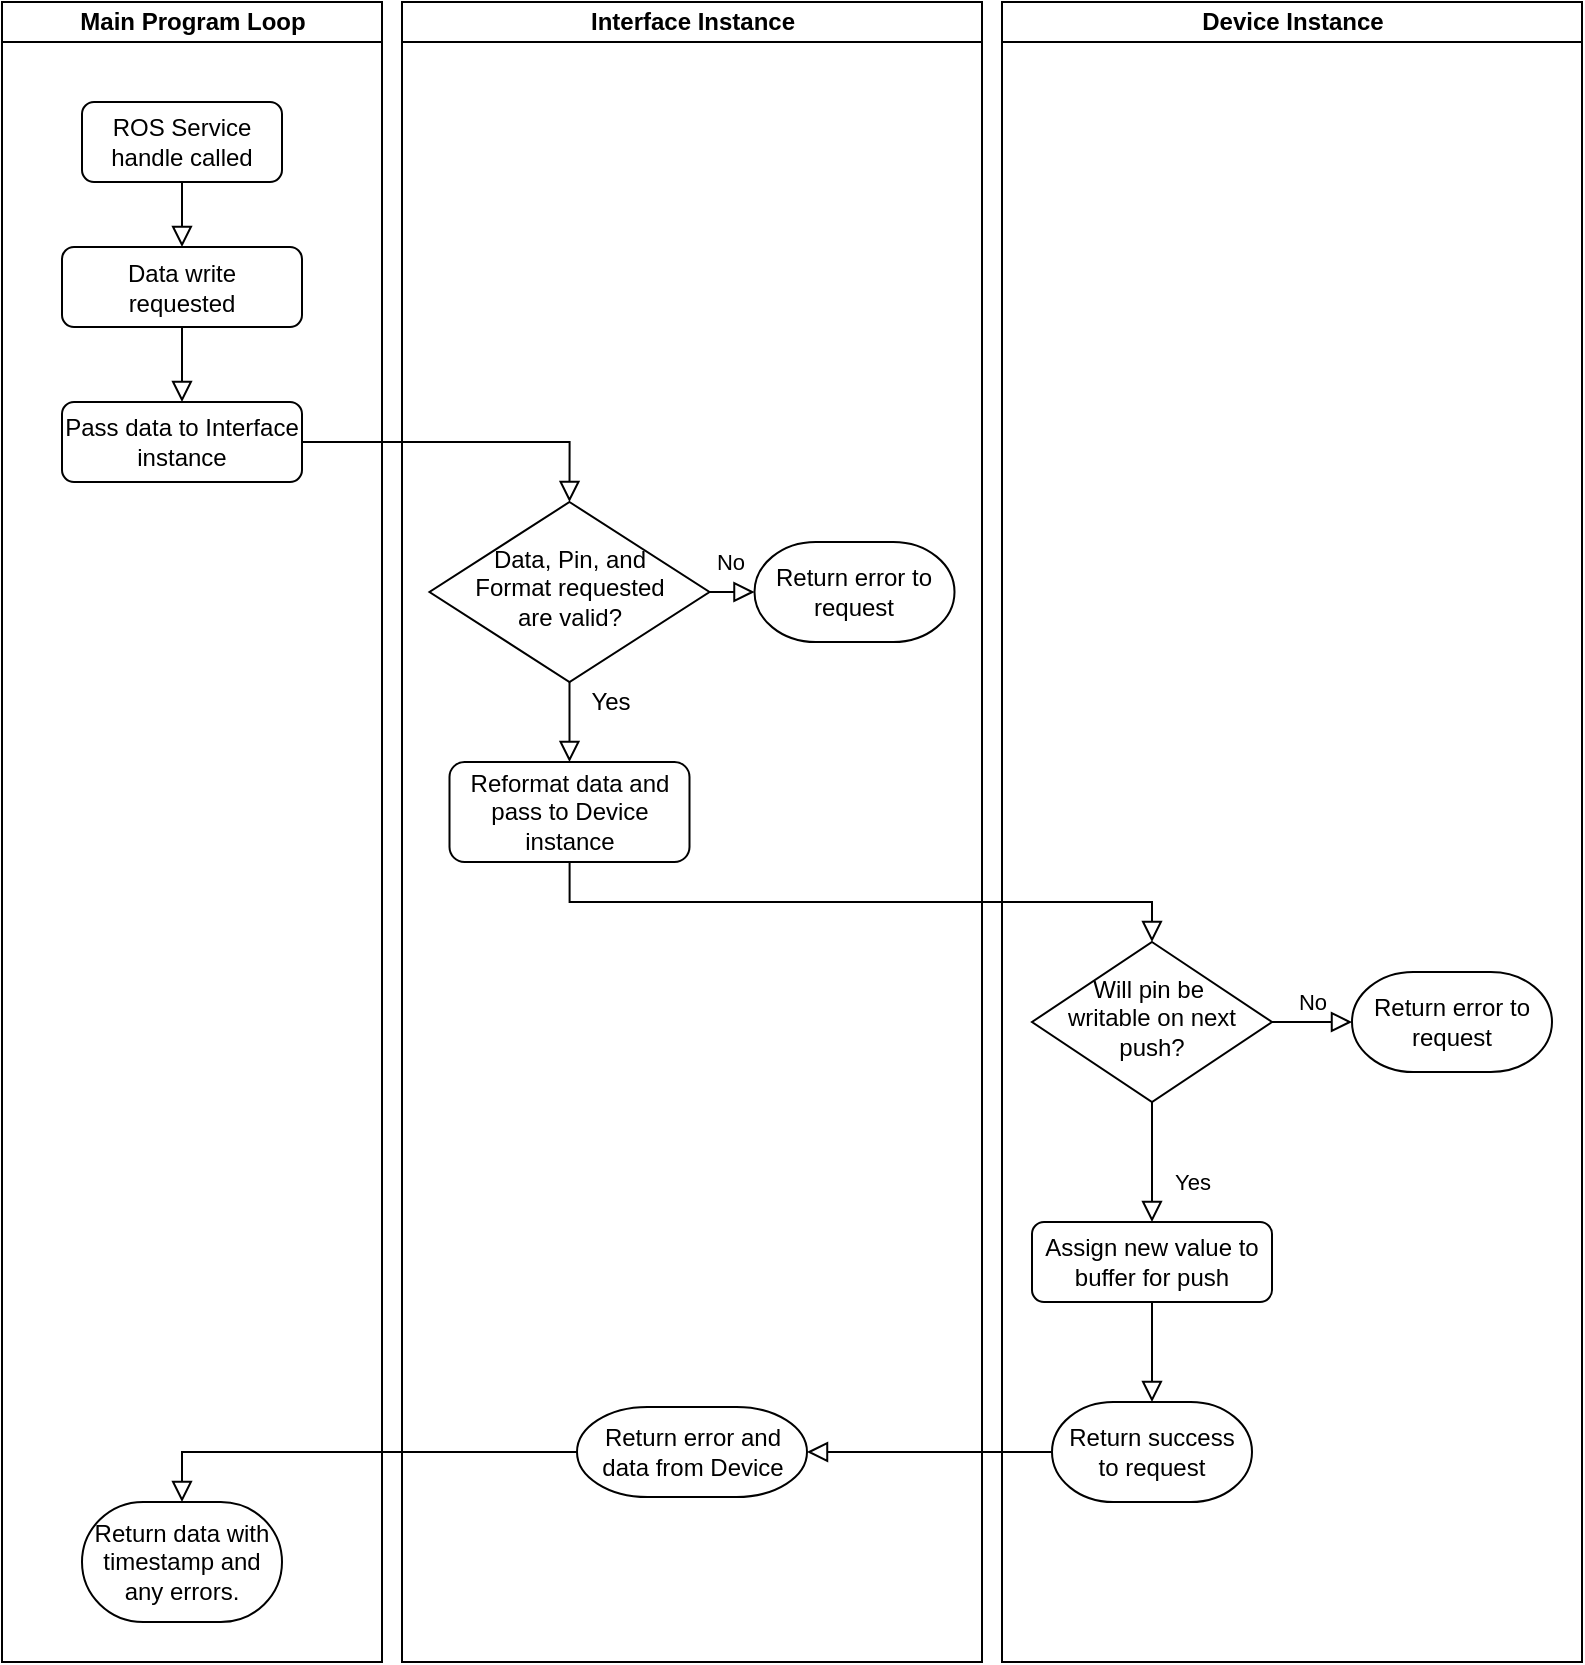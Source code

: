 <mxfile version="13.6.2" type="device" pages="3"><diagram id="C5RBs43oDa-KdzZeNtuy" name="Data Write Flow"><mxGraphModel dx="2170" dy="1275" grid="1" gridSize="10" guides="1" tooltips="1" connect="1" arrows="1" fold="1" page="1" pageScale="1" pageWidth="827" pageHeight="1169" math="0" shadow="0"><root><mxCell id="WIyWlLk6GJQsqaUBKTNV-0"/><mxCell id="WIyWlLk6GJQsqaUBKTNV-1" parent="WIyWlLk6GJQsqaUBKTNV-0"/><mxCell id="DeLUa7oIe7C9fuhcrCCx-3" value="" style="edgeStyle=orthogonalEdgeStyle;rounded=0;orthogonalLoop=1;jettySize=auto;html=1;entryX=0.5;entryY=0;entryDx=0;entryDy=0;endArrow=block;endFill=0;endSize=8;exitX=1;exitY=0.5;exitDx=0;exitDy=0;" edge="1" parent="WIyWlLk6GJQsqaUBKTNV-1" source="DeLUa7oIe7C9fuhcrCCx-2" target="WIyWlLk6GJQsqaUBKTNV-6"><mxGeometry relative="1" as="geometry"><Array as="points"><mxPoint x="303" y="240"/></Array></mxGeometry></mxCell><mxCell id="DeLUa7oIe7C9fuhcrCCx-9" value="" style="edgeStyle=orthogonalEdgeStyle;rounded=0;orthogonalLoop=1;jettySize=auto;html=1;endArrow=block;endFill=0;endSize=8;entryX=0.5;entryY=0;entryDx=0;entryDy=0;" edge="1" parent="WIyWlLk6GJQsqaUBKTNV-1" source="DeLUa7oIe7C9fuhcrCCx-7" target="WIyWlLk6GJQsqaUBKTNV-10"><mxGeometry relative="1" as="geometry"><Array as="points"><mxPoint x="303" y="470"/><mxPoint x="594" y="470"/></Array></mxGeometry></mxCell><mxCell id="nLPDD1OibRZG-Seev7pX-6" value="Device Instance" style="swimlane;html=1;startSize=20;horizontal=1;containerType=tree;strokeWidth=1;" vertex="1" parent="WIyWlLk6GJQsqaUBKTNV-1"><mxGeometry x="519" y="20" width="290" height="830" as="geometry"/></mxCell><mxCell id="WIyWlLk6GJQsqaUBKTNV-10" value="Will pin be&amp;nbsp;&lt;br&gt;writable on next push?" style="rhombus;whiteSpace=wrap;html=1;shadow=0;fontFamily=Helvetica;fontSize=12;align=center;strokeWidth=1;spacing=6;spacingTop=-4;" parent="nLPDD1OibRZG-Seev7pX-6" vertex="1"><mxGeometry x="15" y="470" width="120" height="80" as="geometry"/></mxCell><mxCell id="WIyWlLk6GJQsqaUBKTNV-11" value="Assign new value to buffer for push" style="rounded=1;whiteSpace=wrap;html=1;fontSize=12;glass=0;strokeWidth=1;shadow=0;" parent="nLPDD1OibRZG-Seev7pX-6" vertex="1"><mxGeometry x="15" y="610" width="120" height="40" as="geometry"/></mxCell><mxCell id="WIyWlLk6GJQsqaUBKTNV-8" value="Yes" style="rounded=0;html=1;jettySize=auto;orthogonalLoop=1;fontSize=11;endArrow=block;endFill=0;endSize=8;strokeWidth=1;shadow=0;labelBackgroundColor=none;edgeStyle=orthogonalEdgeStyle;" parent="nLPDD1OibRZG-Seev7pX-6" source="WIyWlLk6GJQsqaUBKTNV-10" target="WIyWlLk6GJQsqaUBKTNV-11" edge="1"><mxGeometry x="0.333" y="20" relative="1" as="geometry"><mxPoint as="offset"/></mxGeometry></mxCell><mxCell id="DeLUa7oIe7C9fuhcrCCx-14" value="&lt;span&gt;Return success &lt;br&gt;to request&lt;/span&gt;" style="strokeWidth=1;html=1;shape=mxgraph.flowchart.terminator;whiteSpace=wrap;" vertex="1" parent="nLPDD1OibRZG-Seev7pX-6"><mxGeometry x="25" y="700" width="100" height="50" as="geometry"/></mxCell><mxCell id="DeLUa7oIe7C9fuhcrCCx-15" value="" style="edgeStyle=orthogonalEdgeStyle;rounded=0;orthogonalLoop=1;jettySize=auto;html=1;endArrow=block;endFill=0;endSize=8;" edge="1" parent="nLPDD1OibRZG-Seev7pX-6" source="WIyWlLk6GJQsqaUBKTNV-11" target="DeLUa7oIe7C9fuhcrCCx-14"><mxGeometry relative="1" as="geometry"/></mxCell><mxCell id="DeLUa7oIe7C9fuhcrCCx-12" value="&lt;span&gt;Return error to request&lt;/span&gt;" style="strokeWidth=1;html=1;shape=mxgraph.flowchart.terminator;whiteSpace=wrap;" vertex="1" parent="nLPDD1OibRZG-Seev7pX-6"><mxGeometry x="175" y="485" width="100" height="50" as="geometry"/></mxCell><mxCell id="WIyWlLk6GJQsqaUBKTNV-9" value="No" style="edgeStyle=orthogonalEdgeStyle;rounded=0;html=1;jettySize=auto;orthogonalLoop=1;fontSize=11;endArrow=block;endFill=0;endSize=8;strokeWidth=1;shadow=0;labelBackgroundColor=none;entryX=0;entryY=0.5;entryDx=0;entryDy=0;entryPerimeter=0;" parent="nLPDD1OibRZG-Seev7pX-6" source="WIyWlLk6GJQsqaUBKTNV-10" target="DeLUa7oIe7C9fuhcrCCx-12" edge="1"><mxGeometry y="10" relative="1" as="geometry"><mxPoint as="offset"/><mxPoint x="175" y="510" as="targetPoint"/></mxGeometry></mxCell><mxCell id="nLPDD1OibRZG-Seev7pX-10" value="Interface Instance" style="swimlane;html=1;startSize=20;horizontal=1;containerType=tree;strokeWidth=1;" vertex="1" parent="WIyWlLk6GJQsqaUBKTNV-1"><mxGeometry x="219" y="20" width="290" height="830" as="geometry"/></mxCell><mxCell id="DeLUa7oIe7C9fuhcrCCx-7" value="Reformat data and pass to Device instance" style="rounded=1;whiteSpace=wrap;html=1;fontSize=12;glass=0;strokeWidth=1;shadow=0;" vertex="1" parent="nLPDD1OibRZG-Seev7pX-10"><mxGeometry x="23.75" y="380" width="120" height="50" as="geometry"/></mxCell><mxCell id="DeLUa7oIe7C9fuhcrCCx-10" value="Yes" style="text;html=1;align=center;verticalAlign=middle;resizable=0;points=[];autosize=1;" vertex="1" parent="nLPDD1OibRZG-Seev7pX-10"><mxGeometry x="83.75" y="340" width="40" height="20" as="geometry"/></mxCell><mxCell id="DeLUa7oIe7C9fuhcrCCx-5" value="&lt;span&gt;Return error to request&lt;/span&gt;" style="strokeWidth=1;html=1;shape=mxgraph.flowchart.terminator;whiteSpace=wrap;" vertex="1" parent="nLPDD1OibRZG-Seev7pX-10"><mxGeometry x="176.25" y="270" width="100" height="50" as="geometry"/></mxCell><mxCell id="WIyWlLk6GJQsqaUBKTNV-6" value="Data, Pin, and &lt;br&gt;Format requested &lt;br&gt;are valid?" style="rhombus;whiteSpace=wrap;html=1;shadow=0;fontFamily=Helvetica;fontSize=12;align=center;strokeWidth=1;spacing=6;spacingTop=-4;" parent="nLPDD1OibRZG-Seev7pX-10" vertex="1"><mxGeometry x="13.75" y="250" width="140" height="90" as="geometry"/></mxCell><mxCell id="DeLUa7oIe7C9fuhcrCCx-16" style="edgeStyle=orthogonalEdgeStyle;rounded=0;orthogonalLoop=1;jettySize=auto;html=1;exitX=0.5;exitY=1;exitDx=0;exitDy=0;entryX=0.5;entryY=0;entryDx=0;entryDy=0;endArrow=block;endFill=0;endSize=8;" edge="1" parent="nLPDD1OibRZG-Seev7pX-10" source="WIyWlLk6GJQsqaUBKTNV-6" target="DeLUa7oIe7C9fuhcrCCx-7"><mxGeometry relative="1" as="geometry"/></mxCell><mxCell id="WIyWlLk6GJQsqaUBKTNV-5" value="No" style="edgeStyle=orthogonalEdgeStyle;rounded=0;html=1;jettySize=auto;orthogonalLoop=1;fontSize=11;endArrow=block;endFill=0;endSize=8;strokeWidth=1;shadow=0;labelBackgroundColor=none;entryX=0;entryY=0.5;entryDx=0;entryDy=0;entryPerimeter=0;" parent="nLPDD1OibRZG-Seev7pX-10" source="WIyWlLk6GJQsqaUBKTNV-6" target="DeLUa7oIe7C9fuhcrCCx-5" edge="1"><mxGeometry x="-0.111" y="15" relative="1" as="geometry"><mxPoint as="offset"/><mxPoint x="173.75" y="290" as="targetPoint"/><Array as="points"><mxPoint x="163.75" y="295"/><mxPoint x="163.75" y="295"/></Array></mxGeometry></mxCell><mxCell id="nLPDD1OibRZG-Seev7pX-16" value="Return error and data from Device" style="strokeWidth=1;html=1;shape=mxgraph.flowchart.terminator;whiteSpace=wrap;" vertex="1" parent="nLPDD1OibRZG-Seev7pX-10"><mxGeometry x="87.5" y="702.5" width="115" height="45" as="geometry"/></mxCell><mxCell id="nLPDD1OibRZG-Seev7pX-11" value="Main Program Loop" style="swimlane;html=1;startSize=20;horizontal=1;containerType=tree;strokeWidth=1;" vertex="1" parent="WIyWlLk6GJQsqaUBKTNV-1"><mxGeometry x="19" y="20" width="190" height="830" as="geometry"/></mxCell><mxCell id="WIyWlLk6GJQsqaUBKTNV-3" value="Data write &lt;br&gt;requested" style="rounded=1;whiteSpace=wrap;html=1;fontSize=12;glass=0;strokeWidth=1;shadow=0;" parent="nLPDD1OibRZG-Seev7pX-11" vertex="1"><mxGeometry x="30" y="122.5" width="120" height="40" as="geometry"/></mxCell><mxCell id="DeLUa7oIe7C9fuhcrCCx-2" value="Pass data to Interface instance" style="rounded=1;whiteSpace=wrap;html=1;fontSize=12;glass=0;strokeWidth=1;shadow=0;" vertex="1" parent="nLPDD1OibRZG-Seev7pX-11"><mxGeometry x="30" y="200" width="120" height="40" as="geometry"/></mxCell><mxCell id="WIyWlLk6GJQsqaUBKTNV-2" value="" style="rounded=0;html=1;jettySize=auto;orthogonalLoop=1;fontSize=11;endArrow=block;endFill=0;endSize=8;strokeWidth=1;shadow=0;labelBackgroundColor=none;edgeStyle=orthogonalEdgeStyle;entryX=0.5;entryY=0;entryDx=0;entryDy=0;" parent="nLPDD1OibRZG-Seev7pX-11" source="WIyWlLk6GJQsqaUBKTNV-3" target="DeLUa7oIe7C9fuhcrCCx-2" edge="1"><mxGeometry relative="1" as="geometry"/></mxCell><mxCell id="SHiFq1FtoAzctWsF6L6v-5" value="" style="edgeStyle=orthogonalEdgeStyle;rounded=0;orthogonalLoop=1;jettySize=auto;html=1;endArrow=block;endFill=0;endSize=8;" edge="1" parent="nLPDD1OibRZG-Seev7pX-11" source="SHiFq1FtoAzctWsF6L6v-4" target="WIyWlLk6GJQsqaUBKTNV-3"><mxGeometry relative="1" as="geometry"/></mxCell><mxCell id="SHiFq1FtoAzctWsF6L6v-4" value="&lt;font style=&quot;font-size: 12px&quot;&gt;ROS Service handle called&lt;/font&gt;" style="rounded=1;whiteSpace=wrap;html=1;fontSize=12;glass=0;strokeWidth=1;shadow=0;" vertex="1" parent="nLPDD1OibRZG-Seev7pX-11"><mxGeometry x="40" y="50" width="100" height="40" as="geometry"/></mxCell><mxCell id="WM6rWfQTaOyJk6AY6tzo-0" value="Return data with timestamp and any errors." style="strokeWidth=1;html=1;shape=mxgraph.flowchart.terminator;whiteSpace=wrap;" vertex="1" parent="nLPDD1OibRZG-Seev7pX-11"><mxGeometry x="40" y="750" width="100" height="60" as="geometry"/></mxCell><mxCell id="nLPDD1OibRZG-Seev7pX-17" style="edgeStyle=orthogonalEdgeStyle;rounded=0;orthogonalLoop=1;jettySize=auto;html=1;exitX=0;exitY=0.5;exitDx=0;exitDy=0;exitPerimeter=0;entryX=1;entryY=0.5;entryDx=0;entryDy=0;entryPerimeter=0;endArrow=block;endFill=0;endSize=8;" edge="1" parent="WIyWlLk6GJQsqaUBKTNV-1" source="DeLUa7oIe7C9fuhcrCCx-14" target="nLPDD1OibRZG-Seev7pX-16"><mxGeometry relative="1" as="geometry"/></mxCell><mxCell id="nLPDD1OibRZG-Seev7pX-18" style="edgeStyle=orthogonalEdgeStyle;rounded=0;orthogonalLoop=1;jettySize=auto;html=1;exitX=0;exitY=0.5;exitDx=0;exitDy=0;exitPerimeter=0;entryX=0.5;entryY=0;entryDx=0;entryDy=0;entryPerimeter=0;endArrow=block;endFill=0;endSize=8;" edge="1" parent="WIyWlLk6GJQsqaUBKTNV-1" source="nLPDD1OibRZG-Seev7pX-16" target="WM6rWfQTaOyJk6AY6tzo-0"><mxGeometry relative="1" as="geometry"/></mxCell></root></mxGraphModel></diagram><diagram id="7UyG7s9sv0MaSWSEHI3l" name="Data Read Flow"><mxGraphModel dx="1736" dy="1020" grid="1" gridSize="10" guides="1" tooltips="1" connect="1" arrows="1" fold="1" page="1" pageScale="1" pageWidth="850" pageHeight="1100" math="0" shadow="0"><root><mxCell id="qUM6vJvkaSivTiNrEBhm-0"/><mxCell id="qUM6vJvkaSivTiNrEBhm-1" parent="qUM6vJvkaSivTiNrEBhm-0"/><mxCell id="TQ2QG67Ec3sofB92-NFw-0" value="Device Instance" style="swimlane;html=1;startSize=20;horizontal=1;containerType=tree;strokeWidth=1;" vertex="1" parent="qUM6vJvkaSivTiNrEBhm-1"><mxGeometry x="500" y="20" width="160" height="680" as="geometry"/></mxCell><mxCell id="8R-YU4eR3_GFduTJnbr5-18" value="&lt;span&gt;Return data from read buffer&lt;/span&gt;" style="strokeWidth=1;html=1;shape=mxgraph.flowchart.terminator;whiteSpace=wrap;" vertex="1" parent="TQ2QG67Ec3sofB92-NFw-0"><mxGeometry x="30" y="390" width="100" height="50" as="geometry"/></mxCell><mxCell id="TQ2QG67Ec3sofB92-NFw-4" value="Interface Instance" style="swimlane;html=1;startSize=20;horizontal=1;containerType=tree;strokeWidth=1;" vertex="1" parent="qUM6vJvkaSivTiNrEBhm-1"><mxGeometry x="192.5" y="20" width="297.5" height="680" as="geometry"/></mxCell><mxCell id="8R-YU4eR3_GFduTJnbr5-28" value="Convert data to the requested format" style="rounded=1;whiteSpace=wrap;html=1;fontSize=12;glass=0;strokeWidth=1;shadow=0;" vertex="1" parent="TQ2QG67Ec3sofB92-NFw-4"><mxGeometry x="30" y="440" width="120" height="50" as="geometry"/></mxCell><mxCell id="8R-YU4eR3_GFduTJnbr5-30" value="Return converted data" style="strokeWidth=1;html=1;shape=mxgraph.flowchart.terminator;whiteSpace=wrap;" vertex="1" parent="TQ2QG67Ec3sofB92-NFw-4"><mxGeometry x="40" y="520" width="100" height="60" as="geometry"/></mxCell><mxCell id="8R-YU4eR3_GFduTJnbr5-31" value="" style="edgeStyle=orthogonalEdgeStyle;rounded=0;orthogonalLoop=1;jettySize=auto;html=1;endArrow=block;endFill=0;endSize=8;" edge="1" parent="TQ2QG67Ec3sofB92-NFw-4" source="8R-YU4eR3_GFduTJnbr5-28" target="8R-YU4eR3_GFduTJnbr5-30"><mxGeometry relative="1" as="geometry"/></mxCell><mxCell id="TQ2QG67Ec3sofB92-NFw-21" style="edgeStyle=orthogonalEdgeStyle;rounded=0;orthogonalLoop=1;jettySize=auto;html=1;exitX=0.5;exitY=1;exitDx=0;exitDy=0;entryX=0.5;entryY=0;entryDx=0;entryDy=0;endArrow=block;endFill=0;endSize=8;" edge="1" parent="TQ2QG67Ec3sofB92-NFw-4" source="8R-YU4eR3_GFduTJnbr5-15" target="8R-YU4eR3_GFduTJnbr5-28"><mxGeometry relative="1" as="geometry"/></mxCell><mxCell id="8R-YU4eR3_GFduTJnbr5-15" value="Get data from Device instance" style="rounded=1;whiteSpace=wrap;html=1;fontSize=12;glass=0;strokeWidth=1;shadow=0;" vertex="1" parent="TQ2QG67Ec3sofB92-NFw-4"><mxGeometry x="30" y="330" width="120" height="50" as="geometry"/></mxCell><mxCell id="TQ2QG67Ec3sofB92-NFw-22" style="edgeStyle=orthogonalEdgeStyle;rounded=0;orthogonalLoop=1;jettySize=auto;html=1;exitX=0.5;exitY=1;exitDx=0;exitDy=0;entryX=0.5;entryY=0;entryDx=0;entryDy=0;endArrow=block;endFill=0;endSize=8;" edge="1" parent="TQ2QG67Ec3sofB92-NFw-4" source="e4VFVOXQC8lrJ9Sm4imG-0" target="8R-YU4eR3_GFduTJnbr5-15"><mxGeometry relative="1" as="geometry"/></mxCell><mxCell id="TQ2QG67Ec3sofB92-NFw-23" style="edgeStyle=orthogonalEdgeStyle;rounded=0;orthogonalLoop=1;jettySize=auto;html=1;exitX=1;exitY=0.5;exitDx=0;exitDy=0;entryX=0;entryY=0.5;entryDx=0;entryDy=0;entryPerimeter=0;endArrow=block;endFill=0;endSize=8;" edge="1" parent="TQ2QG67Ec3sofB92-NFw-4" source="e4VFVOXQC8lrJ9Sm4imG-0" target="8R-YU4eR3_GFduTJnbr5-13"><mxGeometry relative="1" as="geometry"/></mxCell><mxCell id="e4VFVOXQC8lrJ9Sm4imG-0" value="Data, Pin, and &lt;br&gt;Format requested &lt;br&gt;are valid?" style="rhombus;whiteSpace=wrap;html=1;shadow=0;fontFamily=Helvetica;fontSize=12;align=center;strokeWidth=1;spacing=6;spacingTop=-4;" vertex="1" parent="TQ2QG67Ec3sofB92-NFw-4"><mxGeometry x="20" y="200" width="140" height="90" as="geometry"/></mxCell><mxCell id="8R-YU4eR3_GFduTJnbr5-13" value="&lt;span&gt;Return error to request&lt;/span&gt;" style="strokeWidth=1;html=1;shape=mxgraph.flowchart.terminator;whiteSpace=wrap;" vertex="1" parent="TQ2QG67Ec3sofB92-NFw-4"><mxGeometry x="187.5" y="220" width="100" height="50" as="geometry"/></mxCell><mxCell id="8R-YU4eR3_GFduTJnbr5-16" value="Yes" style="text;html=1;align=center;verticalAlign=middle;resizable=0;points=[];autosize=1;" vertex="1" parent="TQ2QG67Ec3sofB92-NFw-4"><mxGeometry x="87.5" y="290" width="40" height="20" as="geometry"/></mxCell><mxCell id="TQ2QG67Ec3sofB92-NFw-5" value="ROS Service Handle" style="swimlane;html=1;startSize=20;horizontal=1;containerType=tree;strokeWidth=1;" vertex="1" parent="qUM6vJvkaSivTiNrEBhm-1"><mxGeometry x="20" y="20" width="160" height="680" as="geometry"/></mxCell><mxCell id="8R-YU4eR3_GFduTJnbr5-25" value="&lt;font style=&quot;font-size: 12px&quot;&gt;Service Handle Called&lt;/font&gt;" style="rounded=1;whiteSpace=wrap;html=1;fontSize=12;glass=0;strokeWidth=1;shadow=0;" vertex="1" parent="TQ2QG67Ec3sofB92-NFw-5"><mxGeometry x="35" y="50" width="90" height="30" as="geometry"/></mxCell><mxCell id="8R-YU4eR3_GFduTJnbr5-1" value="Begin Data Read" style="rounded=1;whiteSpace=wrap;html=1;fontSize=12;glass=0;strokeWidth=1;shadow=0;" vertex="1" parent="TQ2QG67Ec3sofB92-NFw-5"><mxGeometry x="20" y="122.5" width="120" height="40" as="geometry"/></mxCell><mxCell id="8R-YU4eR3_GFduTJnbr5-24" value="" style="edgeStyle=orthogonalEdgeStyle;rounded=0;orthogonalLoop=1;jettySize=auto;html=1;endArrow=block;endFill=0;endSize=8;" edge="1" parent="TQ2QG67Ec3sofB92-NFw-5" source="8R-YU4eR3_GFduTJnbr5-25" target="8R-YU4eR3_GFduTJnbr5-1"><mxGeometry relative="1" as="geometry"/></mxCell><mxCell id="TQ2QG67Ec3sofB92-NFw-15" value="Return any errors" style="strokeWidth=1;html=1;shape=mxgraph.flowchart.terminator;whiteSpace=wrap;" vertex="1" parent="TQ2QG67Ec3sofB92-NFw-5"><mxGeometry x="30" y="620" width="100" height="40" as="geometry"/></mxCell><mxCell id="TQ2QG67Ec3sofB92-NFw-14" style="edgeStyle=orthogonalEdgeStyle;rounded=0;orthogonalLoop=1;jettySize=auto;html=1;exitX=1;exitY=0.5;exitDx=0;exitDy=0;entryX=0.5;entryY=0;entryDx=0;entryDy=0;endArrow=block;endFill=0;endSize=8;" edge="1" parent="qUM6vJvkaSivTiNrEBhm-1" source="8R-YU4eR3_GFduTJnbr5-1" target="e4VFVOXQC8lrJ9Sm4imG-0"><mxGeometry relative="1" as="geometry"/></mxCell><mxCell id="TQ2QG67Ec3sofB92-NFw-16" style="edgeStyle=orthogonalEdgeStyle;rounded=0;orthogonalLoop=1;jettySize=auto;html=1;exitX=1;exitY=0.5;exitDx=0;exitDy=0;entryX=0.5;entryY=0;entryDx=0;entryDy=0;entryPerimeter=0;endArrow=block;endFill=0;endSize=8;" edge="1" parent="qUM6vJvkaSivTiNrEBhm-1" source="8R-YU4eR3_GFduTJnbr5-15" target="8R-YU4eR3_GFduTJnbr5-18"><mxGeometry relative="1" as="geometry"/></mxCell><mxCell id="TQ2QG67Ec3sofB92-NFw-17" style="edgeStyle=orthogonalEdgeStyle;rounded=0;orthogonalLoop=1;jettySize=auto;html=1;exitX=0.5;exitY=1;exitDx=0;exitDy=0;exitPerimeter=0;entryX=1;entryY=0.5;entryDx=0;entryDy=0;endArrow=block;endFill=0;endSize=8;" edge="1" parent="qUM6vJvkaSivTiNrEBhm-1" source="8R-YU4eR3_GFduTJnbr5-18" target="8R-YU4eR3_GFduTJnbr5-28"><mxGeometry relative="1" as="geometry"/></mxCell><mxCell id="TQ2QG67Ec3sofB92-NFw-18" style="edgeStyle=orthogonalEdgeStyle;rounded=0;orthogonalLoop=1;jettySize=auto;html=1;exitX=0.5;exitY=1;exitDx=0;exitDy=0;exitPerimeter=0;endArrow=block;endFill=0;endSize=8;" edge="1" parent="qUM6vJvkaSivTiNrEBhm-1" source="8R-YU4eR3_GFduTJnbr5-30" target="TQ2QG67Ec3sofB92-NFw-15"><mxGeometry relative="1" as="geometry"/></mxCell></root></mxGraphModel></diagram><diagram id="sWadsxeWW1XzPEQrNa5R" name="Main Program Flow"><mxGraphModel dx="1736" dy="1020" grid="1" gridSize="10" guides="1" tooltips="1" connect="1" arrows="1" fold="1" page="1" pageScale="1" pageWidth="850" pageHeight="1100" math="0" shadow="0"><root><mxCell id="DOlxeqVvIhSdW3UdaJs--0"/><mxCell id="DOlxeqVvIhSdW3UdaJs--1" parent="DOlxeqVvIhSdW3UdaJs--0"/><mxCell id="B4chM5YvaxloWyj3WuBF-4" value="" style="edgeStyle=orthogonalEdgeStyle;rounded=0;orthogonalLoop=1;jettySize=auto;html=1;endArrow=block;endFill=0;endSize=8;" edge="1" parent="DOlxeqVvIhSdW3UdaJs--1" source="B4chM5YvaxloWyj3WuBF-0" target="B4chM5YvaxloWyj3WuBF-3"><mxGeometry relative="1" as="geometry"/></mxCell><mxCell id="B4chM5YvaxloWyj3WuBF-0" value="Read configurations and create Device/Interface instances" style="rounded=1;whiteSpace=wrap;html=1;fontSize=12;glass=0;strokeWidth=1;shadow=0;" vertex="1" parent="DOlxeqVvIhSdW3UdaJs--1"><mxGeometry x="105" y="140" width="120" height="80" as="geometry"/></mxCell><mxCell id="B4chM5YvaxloWyj3WuBF-2" value="" style="edgeStyle=orthogonalEdgeStyle;rounded=0;orthogonalLoop=1;jettySize=auto;html=1;endArrow=block;endFill=0;endSize=8;" edge="1" parent="DOlxeqVvIhSdW3UdaJs--1" source="B4chM5YvaxloWyj3WuBF-1" target="B4chM5YvaxloWyj3WuBF-0"><mxGeometry relative="1" as="geometry"/></mxCell><mxCell id="B4chM5YvaxloWyj3WuBF-1" value="Program Start" style="strokeWidth=1;html=1;shape=mxgraph.flowchart.start_1;whiteSpace=wrap;" vertex="1" parent="DOlxeqVvIhSdW3UdaJs--1"><mxGeometry x="115" y="40" width="100" height="60" as="geometry"/></mxCell><mxCell id="B4chM5YvaxloWyj3WuBF-18" style="edgeStyle=orthogonalEdgeStyle;rounded=0;orthogonalLoop=1;jettySize=auto;html=1;exitX=1;exitY=0.5;exitDx=0;exitDy=0;endArrow=block;endFill=0;endSize=8;entryX=0;entryY=0.5;entryDx=0;entryDy=0;entryPerimeter=0;" edge="1" parent="DOlxeqVvIhSdW3UdaJs--1" source="B4chM5YvaxloWyj3WuBF-3" target="STB7q6Mi6nG3QgOGvT8k-0"><mxGeometry relative="1" as="geometry"><mxPoint x="410" y="80" as="targetPoint"/><Array as="points"><mxPoint x="370" y="290"/><mxPoint x="370" y="290"/></Array></mxGeometry></mxCell><mxCell id="STB7q6Mi6nG3QgOGvT8k-2" style="edgeStyle=orthogonalEdgeStyle;rounded=0;orthogonalLoop=1;jettySize=auto;html=1;exitX=0.5;exitY=1;exitDx=0;exitDy=0;entryX=0.5;entryY=0;entryDx=0;entryDy=0;endArrow=block;endFill=0;endSize=8;dashed=1;" edge="1" parent="DOlxeqVvIhSdW3UdaJs--1" source="B4chM5YvaxloWyj3WuBF-3" target="3Pb1dccdlU_HWKvCgQUh-23"><mxGeometry relative="1" as="geometry"/></mxCell><mxCell id="B4chM5YvaxloWyj3WuBF-3" value="Set up ROS Message and service handles" style="rounded=1;whiteSpace=wrap;html=1;fontSize=12;glass=0;strokeWidth=1;shadow=0;" vertex="1" parent="DOlxeqVvIhSdW3UdaJs--1"><mxGeometry x="100" y="260" width="130" height="60" as="geometry"/></mxCell><mxCell id="B4chM5YvaxloWyj3WuBF-13" value="" style="edgeStyle=orthogonalEdgeStyle;rounded=0;orthogonalLoop=1;jettySize=auto;html=1;endArrow=block;endFill=0;endSize=8;" edge="1" parent="DOlxeqVvIhSdW3UdaJs--1" source="B4chM5YvaxloWyj3WuBF-7" target="B4chM5YvaxloWyj3WuBF-11"><mxGeometry relative="1" as="geometry"/></mxCell><mxCell id="B4chM5YvaxloWyj3WuBF-7" value="Pet Watchdog" style="rounded=1;whiteSpace=wrap;html=1;fontSize=12;glass=0;strokeWidth=1;shadow=0;" vertex="1" parent="DOlxeqVvIhSdW3UdaJs--1"><mxGeometry x="390" y="340" width="120" height="30" as="geometry"/></mxCell><mxCell id="B4chM5YvaxloWyj3WuBF-15" value="" style="edgeStyle=orthogonalEdgeStyle;rounded=0;orthogonalLoop=1;jettySize=auto;html=1;endArrow=block;endFill=0;endSize=8;" edge="1" parent="DOlxeqVvIhSdW3UdaJs--1" source="B4chM5YvaxloWyj3WuBF-11" target="B4chM5YvaxloWyj3WuBF-14"><mxGeometry relative="1" as="geometry"/></mxCell><mxCell id="B4chM5YvaxloWyj3WuBF-11" value="Wait for Predefined Time Between Data Push/Pull" style="strokeWidth=1;html=1;shape=mxgraph.flowchart.delay;whiteSpace=wrap;" vertex="1" parent="DOlxeqVvIhSdW3UdaJs--1"><mxGeometry x="400" y="390" width="100" height="70" as="geometry"/></mxCell><mxCell id="3Pb1dccdlU_HWKvCgQUh-10" value="" style="edgeStyle=orthogonalEdgeStyle;rounded=0;orthogonalLoop=1;jettySize=auto;html=1;endArrow=block;endFill=0;endSize=8;" edge="1" parent="DOlxeqVvIhSdW3UdaJs--1" source="B4chM5YvaxloWyj3WuBF-14" target="3Pb1dccdlU_HWKvCgQUh-9"><mxGeometry relative="1" as="geometry"/></mxCell><mxCell id="B4chM5YvaxloWyj3WuBF-14" value="Update Device (Push/pull data from/into buffers)" style="rounded=1;whiteSpace=wrap;html=1;fontSize=12;glass=0;strokeWidth=1;shadow=0;" vertex="1" parent="DOlxeqVvIhSdW3UdaJs--1"><mxGeometry x="395" y="580" width="110" height="50" as="geometry"/></mxCell><mxCell id="3Pb1dccdlU_HWKvCgQUh-21" value="" style="edgeStyle=orthogonalEdgeStyle;rounded=0;orthogonalLoop=1;jettySize=auto;html=1;endArrow=block;endFill=0;endSize=8;" edge="1" parent="DOlxeqVvIhSdW3UdaJs--1" source="B4chM5YvaxloWyj3WuBF-42" target="3Pb1dccdlU_HWKvCgQUh-20"><mxGeometry relative="1" as="geometry"/></mxCell><mxCell id="B4chM5YvaxloWyj3WuBF-42" value="Package data read and time into ROS Message and send" style="rounded=1;whiteSpace=wrap;html=1;fontSize=12;glass=0;strokeWidth=1;shadow=0;" vertex="1" parent="DOlxeqVvIhSdW3UdaJs--1"><mxGeometry x="550" y="580" width="110" height="52.5" as="geometry"/></mxCell><mxCell id="3Pb1dccdlU_HWKvCgQUh-17" value="" style="edgeStyle=orthogonalEdgeStyle;rounded=0;orthogonalLoop=1;jettySize=auto;html=1;endArrow=block;endFill=0;endSize=8;entryX=0;entryY=0.5;entryDx=0;entryDy=0;" edge="1" parent="DOlxeqVvIhSdW3UdaJs--1" source="B4chM5YvaxloWyj3WuBF-49" target="B4chM5YvaxloWyj3WuBF-53"><mxGeometry relative="1" as="geometry"><mxPoint x="670" y="517.5" as="targetPoint"/></mxGeometry></mxCell><mxCell id="3Pb1dccdlU_HWKvCgQUh-18" value="" style="edgeStyle=orthogonalEdgeStyle;rounded=0;orthogonalLoop=1;jettySize=auto;html=1;endArrow=block;endFill=0;endSize=8;" edge="1" parent="DOlxeqVvIhSdW3UdaJs--1" source="B4chM5YvaxloWyj3WuBF-49" target="B4chM5YvaxloWyj3WuBF-42"><mxGeometry relative="1" as="geometry"/></mxCell><mxCell id="B4chM5YvaxloWyj3WuBF-49" value="Read &lt;br&gt;returned &lt;br&gt;error?" style="strokeWidth=1;html=1;shape=mxgraph.flowchart.decision;whiteSpace=wrap;" vertex="1" parent="DOlxeqVvIhSdW3UdaJs--1"><mxGeometry x="562.5" y="482.5" width="85" height="70" as="geometry"/></mxCell><mxCell id="B4chM5YvaxloWyj3WuBF-55" style="edgeStyle=orthogonalEdgeStyle;rounded=0;orthogonalLoop=1;jettySize=auto;html=1;endArrow=block;endFill=0;endSize=8;entryX=1;entryY=0.5;entryDx=0;entryDy=0;exitX=0.5;exitY=1;exitDx=0;exitDy=0;" edge="1" parent="DOlxeqVvIhSdW3UdaJs--1" source="B4chM5YvaxloWyj3WuBF-53" target="B4chM5YvaxloWyj3WuBF-42"><mxGeometry relative="1" as="geometry"><mxPoint x="660" y="532.5" as="targetPoint"/><mxPoint x="700" y="555" as="sourcePoint"/><Array as="points"><mxPoint x="700" y="606"/></Array></mxGeometry></mxCell><mxCell id="B4chM5YvaxloWyj3WuBF-53" value="Package error Into ROS Message" style="rounded=1;whiteSpace=wrap;html=1;fontSize=12;glass=0;strokeWidth=1;shadow=0;" vertex="1" parent="DOlxeqVvIhSdW3UdaJs--1"><mxGeometry x="670" y="480" width="60" height="75" as="geometry"/></mxCell><mxCell id="3Pb1dccdlU_HWKvCgQUh-1" value="For each Device" style="strokeWidth=1;html=1;shape=mxgraph.flowchart.loop_limit;whiteSpace=wrap;" vertex="1" parent="DOlxeqVvIhSdW3UdaJs--1"><mxGeometry x="400" y="510" width="100" height="40" as="geometry"/></mxCell><mxCell id="3Pb1dccdlU_HWKvCgQUh-12" value="" style="edgeStyle=orthogonalEdgeStyle;rounded=0;orthogonalLoop=1;jettySize=auto;html=1;endArrow=block;endFill=0;endSize=8;" edge="1" parent="DOlxeqVvIhSdW3UdaJs--1" source="3Pb1dccdlU_HWKvCgQUh-9" target="3Pb1dccdlU_HWKvCgQUh-11"><mxGeometry relative="1" as="geometry"><Array as="points"><mxPoint x="530" y="680"/><mxPoint x="530" y="360"/></Array></mxGeometry></mxCell><mxCell id="3Pb1dccdlU_HWKvCgQUh-9" value="" style="strokeWidth=1;html=1;shape=mxgraph.flowchart.loop_limit;whiteSpace=wrap;direction=west;" vertex="1" parent="DOlxeqVvIhSdW3UdaJs--1"><mxGeometry x="400" y="660" width="100" height="40" as="geometry"/></mxCell><mxCell id="3Pb1dccdlU_HWKvCgQUh-16" value="" style="edgeStyle=orthogonalEdgeStyle;rounded=0;orthogonalLoop=1;jettySize=auto;html=1;endArrow=block;endFill=0;endSize=8;" edge="1" parent="DOlxeqVvIhSdW3UdaJs--1" source="3Pb1dccdlU_HWKvCgQUh-11" target="3Pb1dccdlU_HWKvCgQUh-14"><mxGeometry relative="1" as="geometry"/></mxCell><mxCell id="3Pb1dccdlU_HWKvCgQUh-11" value="For each Interface" style="strokeWidth=1;html=1;shape=mxgraph.flowchart.loop_limit;whiteSpace=wrap;direction=east;" vertex="1" parent="DOlxeqVvIhSdW3UdaJs--1"><mxGeometry x="550" y="340" width="110" height="40" as="geometry"/></mxCell><mxCell id="3Pb1dccdlU_HWKvCgQUh-19" value="" style="edgeStyle=orthogonalEdgeStyle;rounded=0;orthogonalLoop=1;jettySize=auto;html=1;endArrow=block;endFill=0;endSize=8;" edge="1" parent="DOlxeqVvIhSdW3UdaJs--1" source="3Pb1dccdlU_HWKvCgQUh-14" target="B4chM5YvaxloWyj3WuBF-49"><mxGeometry relative="1" as="geometry"/></mxCell><mxCell id="3Pb1dccdlU_HWKvCgQUh-31" style="edgeStyle=orthogonalEdgeStyle;rounded=0;orthogonalLoop=1;jettySize=auto;html=1;endArrow=block;endFill=0;endSize=8;" edge="1" parent="DOlxeqVvIhSdW3UdaJs--1" source="3Pb1dccdlU_HWKvCgQUh-14" target="B4chM5YvaxloWyj3WuBF-53"><mxGeometry relative="1" as="geometry"/></mxCell><mxCell id="3Pb1dccdlU_HWKvCgQUh-14" value="Read data &amp;amp; timestamp" style="rounded=1;whiteSpace=wrap;html=1;fontSize=12;glass=0;strokeWidth=1;shadow=0;" vertex="1" parent="DOlxeqVvIhSdW3UdaJs--1"><mxGeometry x="550" y="407.5" width="110" height="40" as="geometry"/></mxCell><mxCell id="3Pb1dccdlU_HWKvCgQUh-20" value="" style="strokeWidth=1;html=1;shape=mxgraph.flowchart.loop_limit;whiteSpace=wrap;direction=west;" vertex="1" parent="DOlxeqVvIhSdW3UdaJs--1"><mxGeometry x="550" y="660" width="110" height="40" as="geometry"/></mxCell><mxCell id="3Pb1dccdlU_HWKvCgQUh-23" value="ROS Service handler (data write flow)" style="swimlane;html=1;startSize=20;horizontal=1;containerType=tree;strokeWidth=1;" vertex="1" parent="DOlxeqVvIhSdW3UdaJs--1"><mxGeometry x="100" y="420" width="230" height="320" as="geometry"/></mxCell><mxCell id="B4chM5YvaxloWyj3WuBF-27" value="ROS Service request recieved" style="rounded=1;whiteSpace=wrap;html=1;fontSize=12;glass=0;strokeWidth=1;shadow=0;" vertex="1" parent="3Pb1dccdlU_HWKvCgQUh-23"><mxGeometry x="60" y="50" width="110" height="50" as="geometry"/></mxCell><mxCell id="B4chM5YvaxloWyj3WuBF-29" value="Send request to Interface instance" style="rounded=1;whiteSpace=wrap;html=1;fontSize=12;glass=0;strokeWidth=1;shadow=0;" vertex="1" parent="3Pb1dccdlU_HWKvCgQUh-23"><mxGeometry x="60" y="140" width="110" height="50" as="geometry"/></mxCell><mxCell id="B4chM5YvaxloWyj3WuBF-30" value="" style="edgeStyle=orthogonalEdgeStyle;rounded=0;orthogonalLoop=1;jettySize=auto;html=1;endArrow=block;endFill=0;endSize=8;" edge="1" parent="3Pb1dccdlU_HWKvCgQUh-23" source="B4chM5YvaxloWyj3WuBF-27" target="B4chM5YvaxloWyj3WuBF-29"><mxGeometry relative="1" as="geometry"/></mxCell><mxCell id="B4chM5YvaxloWyj3WuBF-34" value="Return any error from Device or Interface" style="strokeWidth=1;html=1;shape=mxgraph.flowchart.terminator;whiteSpace=wrap;" vertex="1" parent="3Pb1dccdlU_HWKvCgQUh-23"><mxGeometry x="58.75" y="230" width="112.5" height="60" as="geometry"/></mxCell><mxCell id="B4chM5YvaxloWyj3WuBF-35" value="" style="edgeStyle=orthogonalEdgeStyle;rounded=0;orthogonalLoop=1;jettySize=auto;html=1;endArrow=block;endFill=0;endSize=8;" edge="1" parent="3Pb1dccdlU_HWKvCgQUh-23" source="B4chM5YvaxloWyj3WuBF-29" target="B4chM5YvaxloWyj3WuBF-34"><mxGeometry relative="1" as="geometry"/></mxCell><mxCell id="3Pb1dccdlU_HWKvCgQUh-27" value="Main Loop (push/pull data and read interfaces)" style="swimlane;html=1;startSize=20;horizontal=1;containerType=tree;strokeWidth=1;" vertex="1" parent="DOlxeqVvIhSdW3UdaJs--1"><mxGeometry x="360" y="230" width="410" height="510" as="geometry"/></mxCell><mxCell id="STB7q6Mi6nG3QgOGvT8k-0" value="Main Loop" style="strokeWidth=1;html=1;shape=mxgraph.flowchart.start_1;whiteSpace=wrap;" vertex="1" parent="3Pb1dccdlU_HWKvCgQUh-27"><mxGeometry x="50" y="40" width="80" height="40" as="geometry"/></mxCell><mxCell id="B4chM5YvaxloWyj3WuBF-45" style="edgeStyle=orthogonalEdgeStyle;rounded=0;orthogonalLoop=1;jettySize=auto;html=1;endArrow=block;endFill=0;endSize=8;exitX=0.5;exitY=0;exitDx=0;exitDy=0;exitPerimeter=0;entryX=1;entryY=0.5;entryDx=0;entryDy=0;entryPerimeter=0;" edge="1" parent="3Pb1dccdlU_HWKvCgQUh-27" source="3Pb1dccdlU_HWKvCgQUh-20" target="STB7q6Mi6nG3QgOGvT8k-0"><mxGeometry relative="1" as="geometry"><mxPoint x="185" y="60" as="targetPoint"/><mxPoint x="90" y="830" as="sourcePoint"/><Array as="points"><mxPoint x="245" y="490"/><mxPoint x="380" y="490"/><mxPoint x="380" y="60"/></Array></mxGeometry></mxCell><mxCell id="B4chM5YvaxloWyj3WuBF-46" value="Main Loop" style="edgeLabel;html=1;align=center;verticalAlign=middle;resizable=0;points=[];" vertex="1" connectable="0" parent="B4chM5YvaxloWyj3WuBF-45"><mxGeometry x="-0.912" y="16" relative="1" as="geometry"><mxPoint x="-16.8" y="6" as="offset"/></mxGeometry></mxCell><mxCell id="STB7q6Mi6nG3QgOGvT8k-1" style="edgeStyle=orthogonalEdgeStyle;rounded=0;orthogonalLoop=1;jettySize=auto;html=1;exitX=0.5;exitY=1;exitDx=0;exitDy=0;exitPerimeter=0;entryX=0.5;entryY=0;entryDx=0;entryDy=0;endArrow=block;endFill=0;endSize=8;" edge="1" parent="DOlxeqVvIhSdW3UdaJs--1" source="STB7q6Mi6nG3QgOGvT8k-0" target="B4chM5YvaxloWyj3WuBF-7"><mxGeometry relative="1" as="geometry"/></mxCell></root></mxGraphModel></diagram></mxfile>